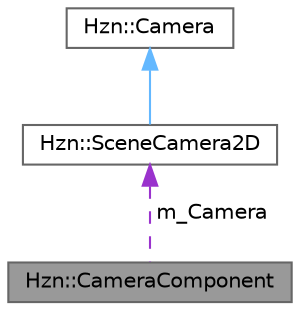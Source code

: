 digraph "Hzn::CameraComponent"
{
 // LATEX_PDF_SIZE
  bgcolor="transparent";
  edge [fontname=Helvetica,fontsize=10,labelfontname=Helvetica,labelfontsize=10];
  node [fontname=Helvetica,fontsize=10,shape=box,height=0.2,width=0.4];
  Node1 [label="Hzn::CameraComponent",height=0.2,width=0.4,color="gray40", fillcolor="grey60", style="filled", fontcolor="black",tooltip=" "];
  Node2 -> Node1 [dir="back",color="darkorchid3",style="dashed",label=" m_Camera" ];
  Node2 [label="Hzn::SceneCamera2D",height=0.2,width=0.4,color="gray40", fillcolor="white", style="filled",URL="$class_hzn_1_1_scene_camera2_d.html",tooltip=" "];
  Node3 -> Node2 [dir="back",color="steelblue1",style="solid"];
  Node3 [label="Hzn::Camera",height=0.2,width=0.4,color="gray40", fillcolor="white", style="filled",URL="$class_hzn_1_1_camera.html",tooltip=" "];
}

